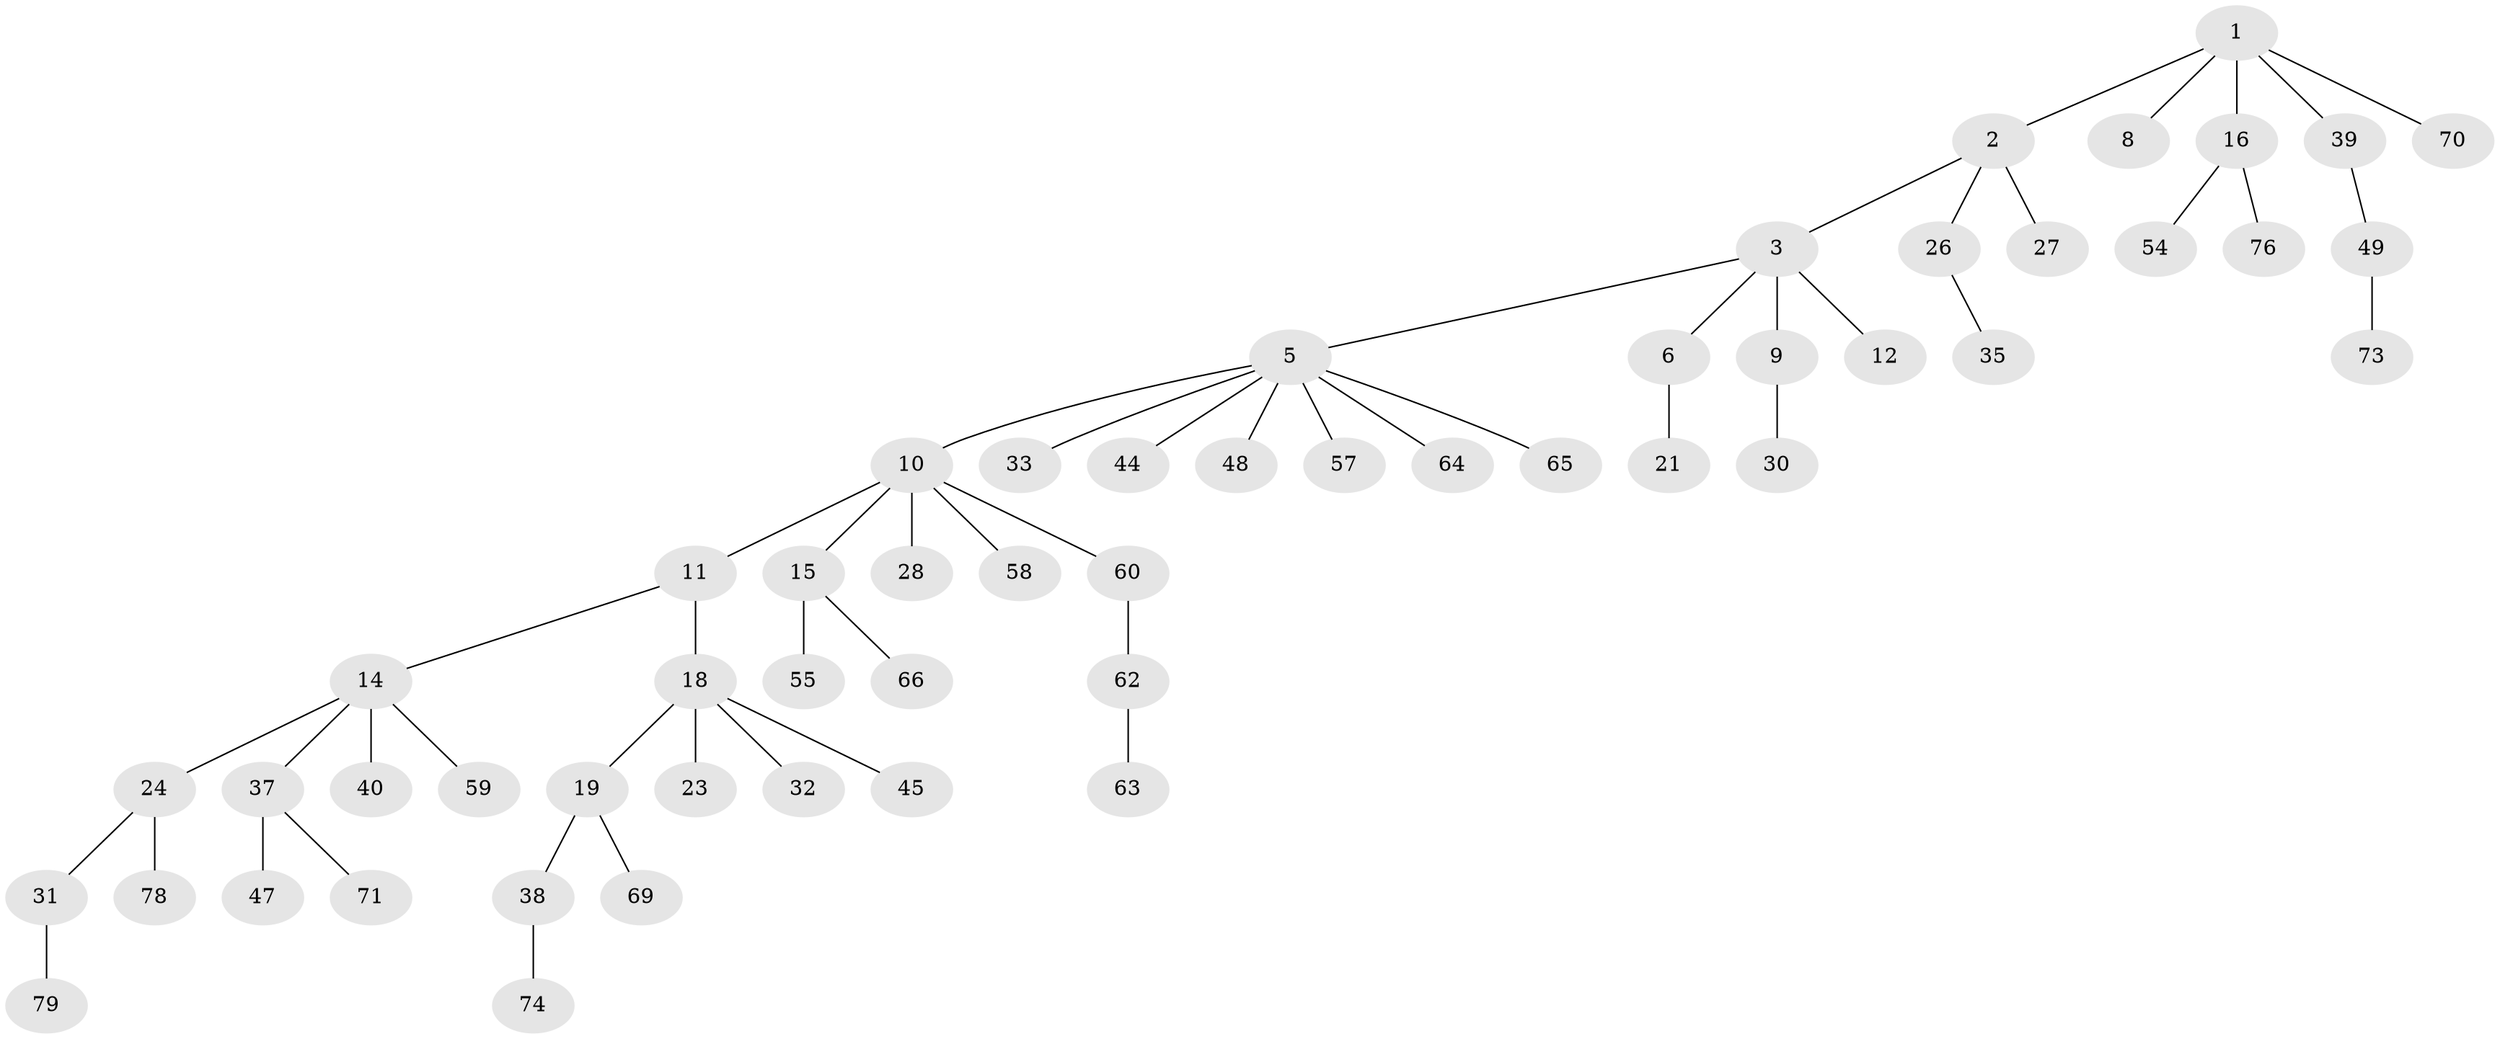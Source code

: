 // Generated by graph-tools (version 1.1) at 2025/52/02/27/25 19:52:13]
// undirected, 54 vertices, 53 edges
graph export_dot {
graph [start="1"]
  node [color=gray90,style=filled];
  1 [super="+29"];
  2 [super="+7"];
  3 [super="+4"];
  5 [super="+13"];
  6 [super="+34"];
  8;
  9 [super="+22"];
  10 [super="+17"];
  11;
  12;
  14 [super="+36"];
  15 [super="+43"];
  16 [super="+56"];
  18 [super="+20"];
  19 [super="+50"];
  21 [super="+41"];
  23;
  24 [super="+25"];
  26;
  27;
  28;
  30;
  31 [super="+68"];
  32;
  33 [super="+46"];
  35 [super="+51"];
  37 [super="+42"];
  38 [super="+53"];
  39;
  40;
  44;
  45;
  47;
  48;
  49 [super="+52"];
  54 [super="+77"];
  55 [super="+61"];
  57;
  58;
  59 [super="+75"];
  60;
  62 [super="+72"];
  63;
  64 [super="+67"];
  65;
  66;
  69;
  70;
  71;
  73;
  74;
  76;
  78;
  79;
  1 -- 2;
  1 -- 8;
  1 -- 16;
  1 -- 70;
  1 -- 39;
  2 -- 3;
  2 -- 27;
  2 -- 26;
  3 -- 5;
  3 -- 9;
  3 -- 12;
  3 -- 6;
  5 -- 10;
  5 -- 44;
  5 -- 64;
  5 -- 48;
  5 -- 33;
  5 -- 65;
  5 -- 57;
  6 -- 21;
  9 -- 30;
  10 -- 11;
  10 -- 15;
  10 -- 58;
  10 -- 28;
  10 -- 60;
  11 -- 14;
  11 -- 18;
  14 -- 24;
  14 -- 37;
  14 -- 40;
  14 -- 59;
  15 -- 55;
  15 -- 66;
  16 -- 54;
  16 -- 76;
  18 -- 19;
  18 -- 23;
  18 -- 32;
  18 -- 45;
  19 -- 38;
  19 -- 69;
  24 -- 78;
  24 -- 31;
  26 -- 35;
  31 -- 79;
  37 -- 71;
  37 -- 47;
  38 -- 74;
  39 -- 49;
  49 -- 73;
  60 -- 62;
  62 -- 63;
}
